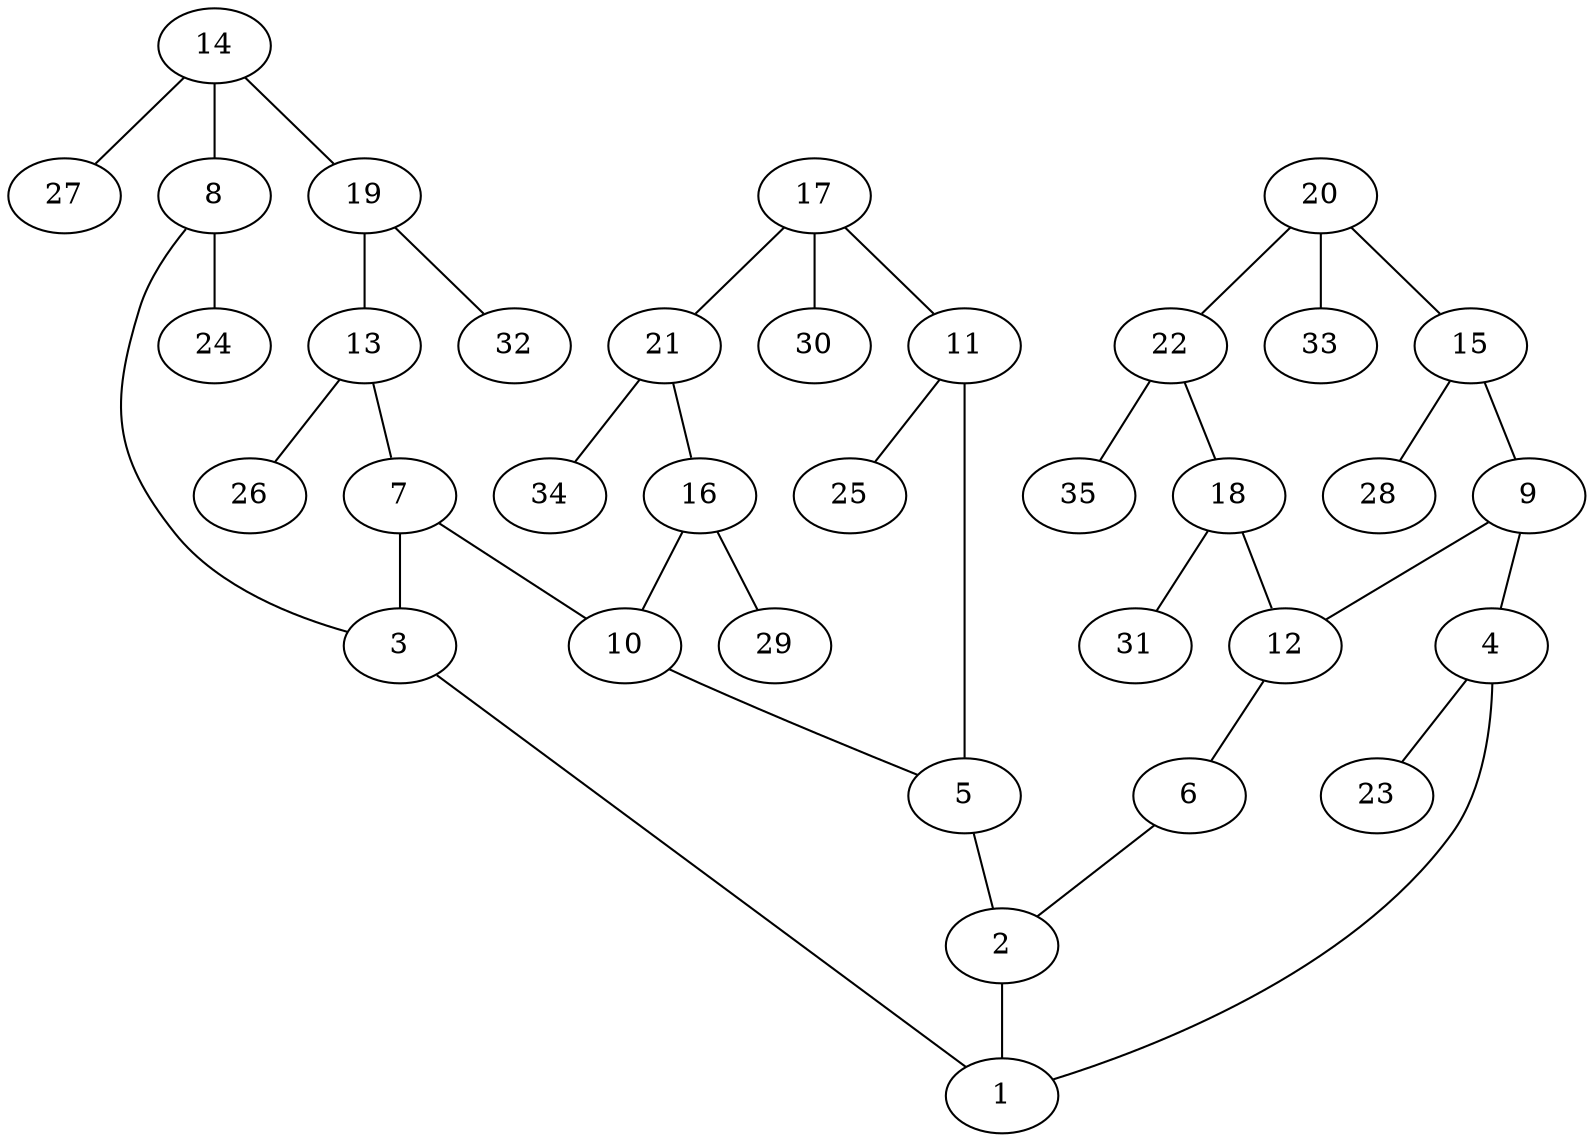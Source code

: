 graph molecule_736 {
	1	 [chem=C];
	2	 [chem=C];
	2 -- 1	 [valence=2];
	3	 [chem=C];
	3 -- 1	 [valence=1];
	4	 [chem=C];
	4 -- 1	 [valence=1];
	23	 [chem=H];
	4 -- 23	 [valence=1];
	5	 [chem=C];
	5 -- 2	 [valence=1];
	6	 [chem=N];
	6 -- 2	 [valence=1];
	7	 [chem=C];
	7 -- 3	 [valence=2];
	10	 [chem=C];
	7 -- 10	 [valence=1];
	8	 [chem=C];
	8 -- 3	 [valence=1];
	24	 [chem=H];
	8 -- 24	 [valence=1];
	9	 [chem=C];
	9 -- 4	 [valence=2];
	12	 [chem=C];
	9 -- 12	 [valence=1];
	10 -- 5	 [valence=2];
	11	 [chem=C];
	11 -- 5	 [valence=1];
	25	 [chem=H];
	11 -- 25	 [valence=1];
	12 -- 6	 [valence=2];
	13	 [chem=C];
	13 -- 7	 [valence=1];
	26	 [chem=H];
	13 -- 26	 [valence=1];
	14	 [chem=C];
	14 -- 8	 [valence=2];
	19	 [chem=C];
	14 -- 19	 [valence=1];
	27	 [chem=H];
	14 -- 27	 [valence=1];
	15	 [chem=C];
	15 -- 9	 [valence=1];
	28	 [chem=H];
	15 -- 28	 [valence=1];
	16	 [chem=C];
	16 -- 10	 [valence=1];
	29	 [chem=H];
	16 -- 29	 [valence=1];
	17	 [chem=C];
	17 -- 11	 [valence=2];
	21	 [chem=C];
	17 -- 21	 [valence=1];
	30	 [chem=H];
	17 -- 30	 [valence=1];
	18	 [chem=C];
	18 -- 12	 [valence=1];
	31	 [chem=H];
	18 -- 31	 [valence=1];
	19 -- 13	 [valence=2];
	32	 [chem=H];
	19 -- 32	 [valence=1];
	20	 [chem=C];
	20 -- 15	 [valence=2];
	22	 [chem=C];
	20 -- 22	 [valence=1];
	33	 [chem=H];
	20 -- 33	 [valence=1];
	21 -- 16	 [valence=2];
	34	 [chem=H];
	21 -- 34	 [valence=1];
	22 -- 18	 [valence=2];
	35	 [chem=H];
	22 -- 35	 [valence=1];
}
